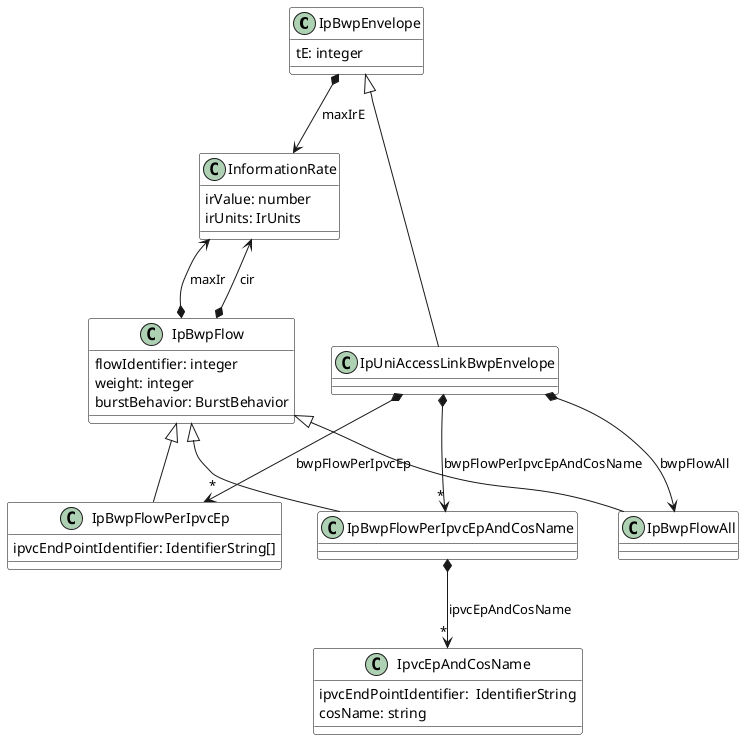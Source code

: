 @startuml
skinparam {
    ClassBackgroundColor White
    ClassBorderColor Black
}

class IpBwpEnvelope {

    tE: integer
}

IpBwpEnvelope *--> InformationRate : maxIrE



class IpUniAccessLinkBwpEnvelope {

}
IpBwpEnvelope <|-- IpUniAccessLinkBwpEnvelope

IpUniAccessLinkBwpEnvelope *-->"*" IpBwpFlowPerIpvcEp : bwpFlowPerIpvcEp
IpUniAccessLinkBwpEnvelope *--> IpBwpFlowAll : bwpFlowAll
IpUniAccessLinkBwpEnvelope *-->"*" IpBwpFlowPerIpvcEpAndCosName : bwpFlowPerIpvcEpAndCosName


class InformationRate {

    irValue: number
    irUnits: IrUnits
}


class IpBwpFlowAll {

}
IpBwpFlow <|-- IpBwpFlowAll



class IpBwpFlowPerIpvcEp {
    ipvcEndPointIdentifier: IdentifierString[]
}
IpBwpFlow <|-- IpBwpFlowPerIpvcEp


class IpBwpFlowPerIpvcEpAndCosName {

}
IpBwpFlow <|-- IpBwpFlowPerIpvcEpAndCosName

IpBwpFlowPerIpvcEpAndCosName *-->"*" IpvcEpAndCosName : ipvcEpAndCosName



class IpvcEpAndCosName {
    ipvcEndPointIdentifier:  IdentifierString
    cosName: string
}

class IpBwpFlow {

    flowIdentifier: integer
    weight: integer
    burstBehavior: BurstBehavior
}

IpBwpFlow *-u-> InformationRate : maxIr
IpBwpFlow *-u-> InformationRate : cir


@enduml
